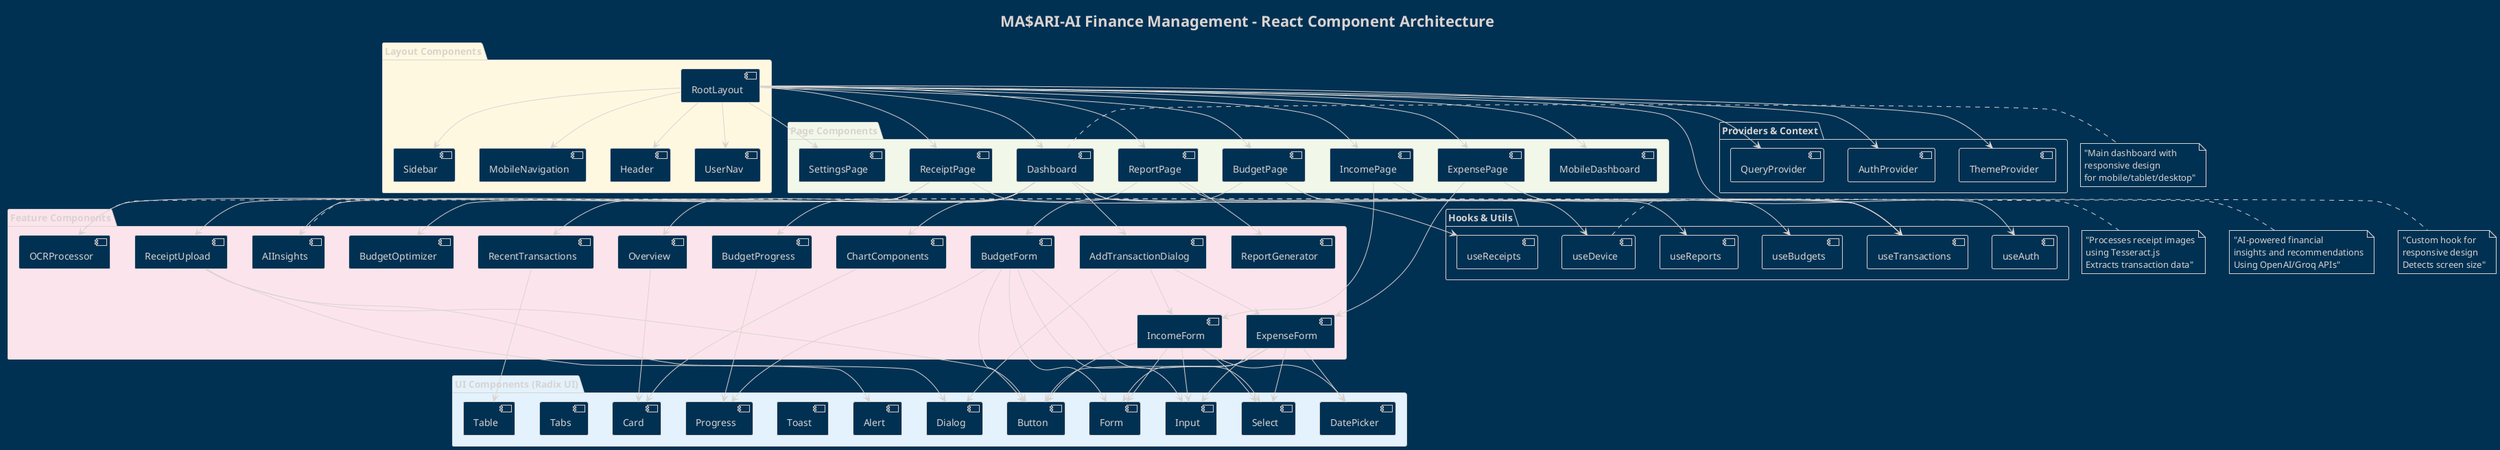 @startuml Component Diagram - MA$ARI-AI Finance Management
!theme blueprint
title MA$ARI-AI Finance Management - React Component Architecture

!define UI_COMPONENT #E3F2FD
!define PAGE_COMPONENT #F1F8E9
!define LAYOUT_COMPONENT #FFF8E1
!define FEATURE_COMPONENT #FCE4EC

package "Layout Components" LAYOUT_COMPONENT {
  [RootLayout] as root
  [UserNav] as usernav
  [Sidebar] as sidebar
  [MobileNavigation] as mobilenav
  [Header] as header
  
  root --> usernav
  root --> sidebar
  root --> mobilenav
  root --> header
}

package "Page Components" PAGE_COMPONENT {
  [Dashboard] as dashboard
  [IncomePage] as income
  [ExpensePage] as expense
  [BudgetPage] as budget
  [ReceiptPage] as receipt
  [ReportPage] as report
  [SettingsPage] as settings
  [MobileDashboard] as mobiledashboard
}

package "Feature Components" FEATURE_COMPONENT {
  [Overview] as overview
  [RecentTransactions] as transactions
  [BudgetProgress] as budgetprogress
  [AIInsights] as aiinsights
  [BudgetOptimizer] as optimizer
  [AddTransactionDialog] as addtransaction
  [IncomeForm] as incomeform
  [ExpenseForm] as expenseform
  [BudgetForm] as budgetform
  [ReceiptUpload] as receiptupload
  [OCRProcessor] as ocrprocessor
  [ReportGenerator] as reportgen
  [ChartComponents] as charts
}

package "UI Components (Radix UI)" UI_COMPONENT {
  [Button] as button
  [Card] as card
  [Dialog] as dialog
  [Form] as form
  [Input] as input
  [Select] as select
  [DatePicker] as datepicker
  [Toast] as toast
  [Progress] as progress
  [Table] as table
  [Tabs] as tabs
  [Alert] as alert
}

package "Hooks & Utils" as hooks {
  [useDevice] as usedevice
  [useAuth] as useauth
  [useTransactions] as usetransactions
  [useBudgets] as usebudgets
  [useReceipts] as usereceipts
  [useReports] as usereports
}

package "Providers & Context" as providers {
  [QueryProvider] as queryprov
  [ThemeProvider] as themeprov
  [AuthProvider] as authprov
}

' Layout relationships
root --> dashboard
root --> income
root --> expense
root --> budget
root --> receipt
root --> report
root --> settings
root --> mobiledashboard

' Dashboard dependencies
dashboard --> overview
dashboard --> transactions
dashboard --> budgetprogress
dashboard --> aiinsights
dashboard --> optimizer
dashboard --> addtransaction

' Feature component dependencies
income --> incomeform
expense --> expenseform
budget --> budgetform
receipt --> receiptupload
receipt --> ocrprocessor
report --> reportgen
report --> charts

addtransaction --> incomeform
addtransaction --> expenseform

' UI component usage
incomeform --> form
incomeform --> input
incomeform --> select
incomeform --> datepicker
incomeform --> button

expenseform --> form
expenseform --> input
expenseform --> select
expenseform --> datepicker
expenseform --> button

budgetform --> form
budgetform --> input
budgetform --> select
budgetform --> progress
budgetform --> button

receiptupload --> dialog
receiptupload --> button
receiptupload --> alert

overview --> card
transactions --> table
budgetprogress --> progress
charts --> card

addtransaction --> dialog

' Hook usage
dashboard --> usedevice
dashboard --> usetransactions
income --> usetransactions
expense --> usetransactions
budget --> usebudgets
receipt --> usereceipts
report --> usereports

root --> useauth

' Provider dependencies
root --> queryprov
root --> themeprov
root --> authprov

note right of dashboard : "Main dashboard with\nresponsive design\nfor mobile/tablet/desktop"

note right of ocrprocessor : "Processes receipt images\nusing Tesseract.js\nExtracts transaction data"

note right of aiinsights : "AI-powered financial\ninsights and recommendations\nUsing OpenAI/Groq APIs"

note right of usedevice : "Custom hook for\nresponsive design\nDetects screen size"

@enduml 
